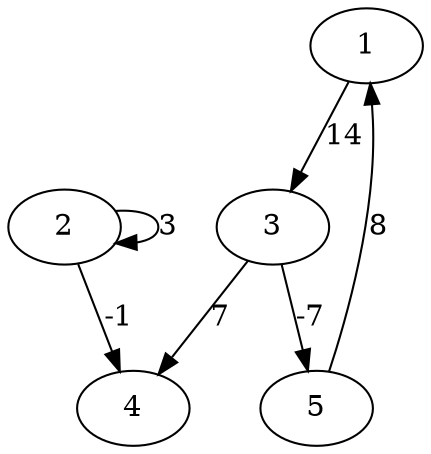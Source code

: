 digraph g {
    1 -> 3 [cost = 14 , label = "14"]
    3 -> 4 [cost = 7 , label = "7"]
    2 -> 4 [cost = -1 , label = "-1"]
    2 -> 2 [cost = 3 , label = "3"]
    5 -> 1 [cost = 8 , label = "8"]
    3 -> 5 [cost = -7 , label = "-7"]
}